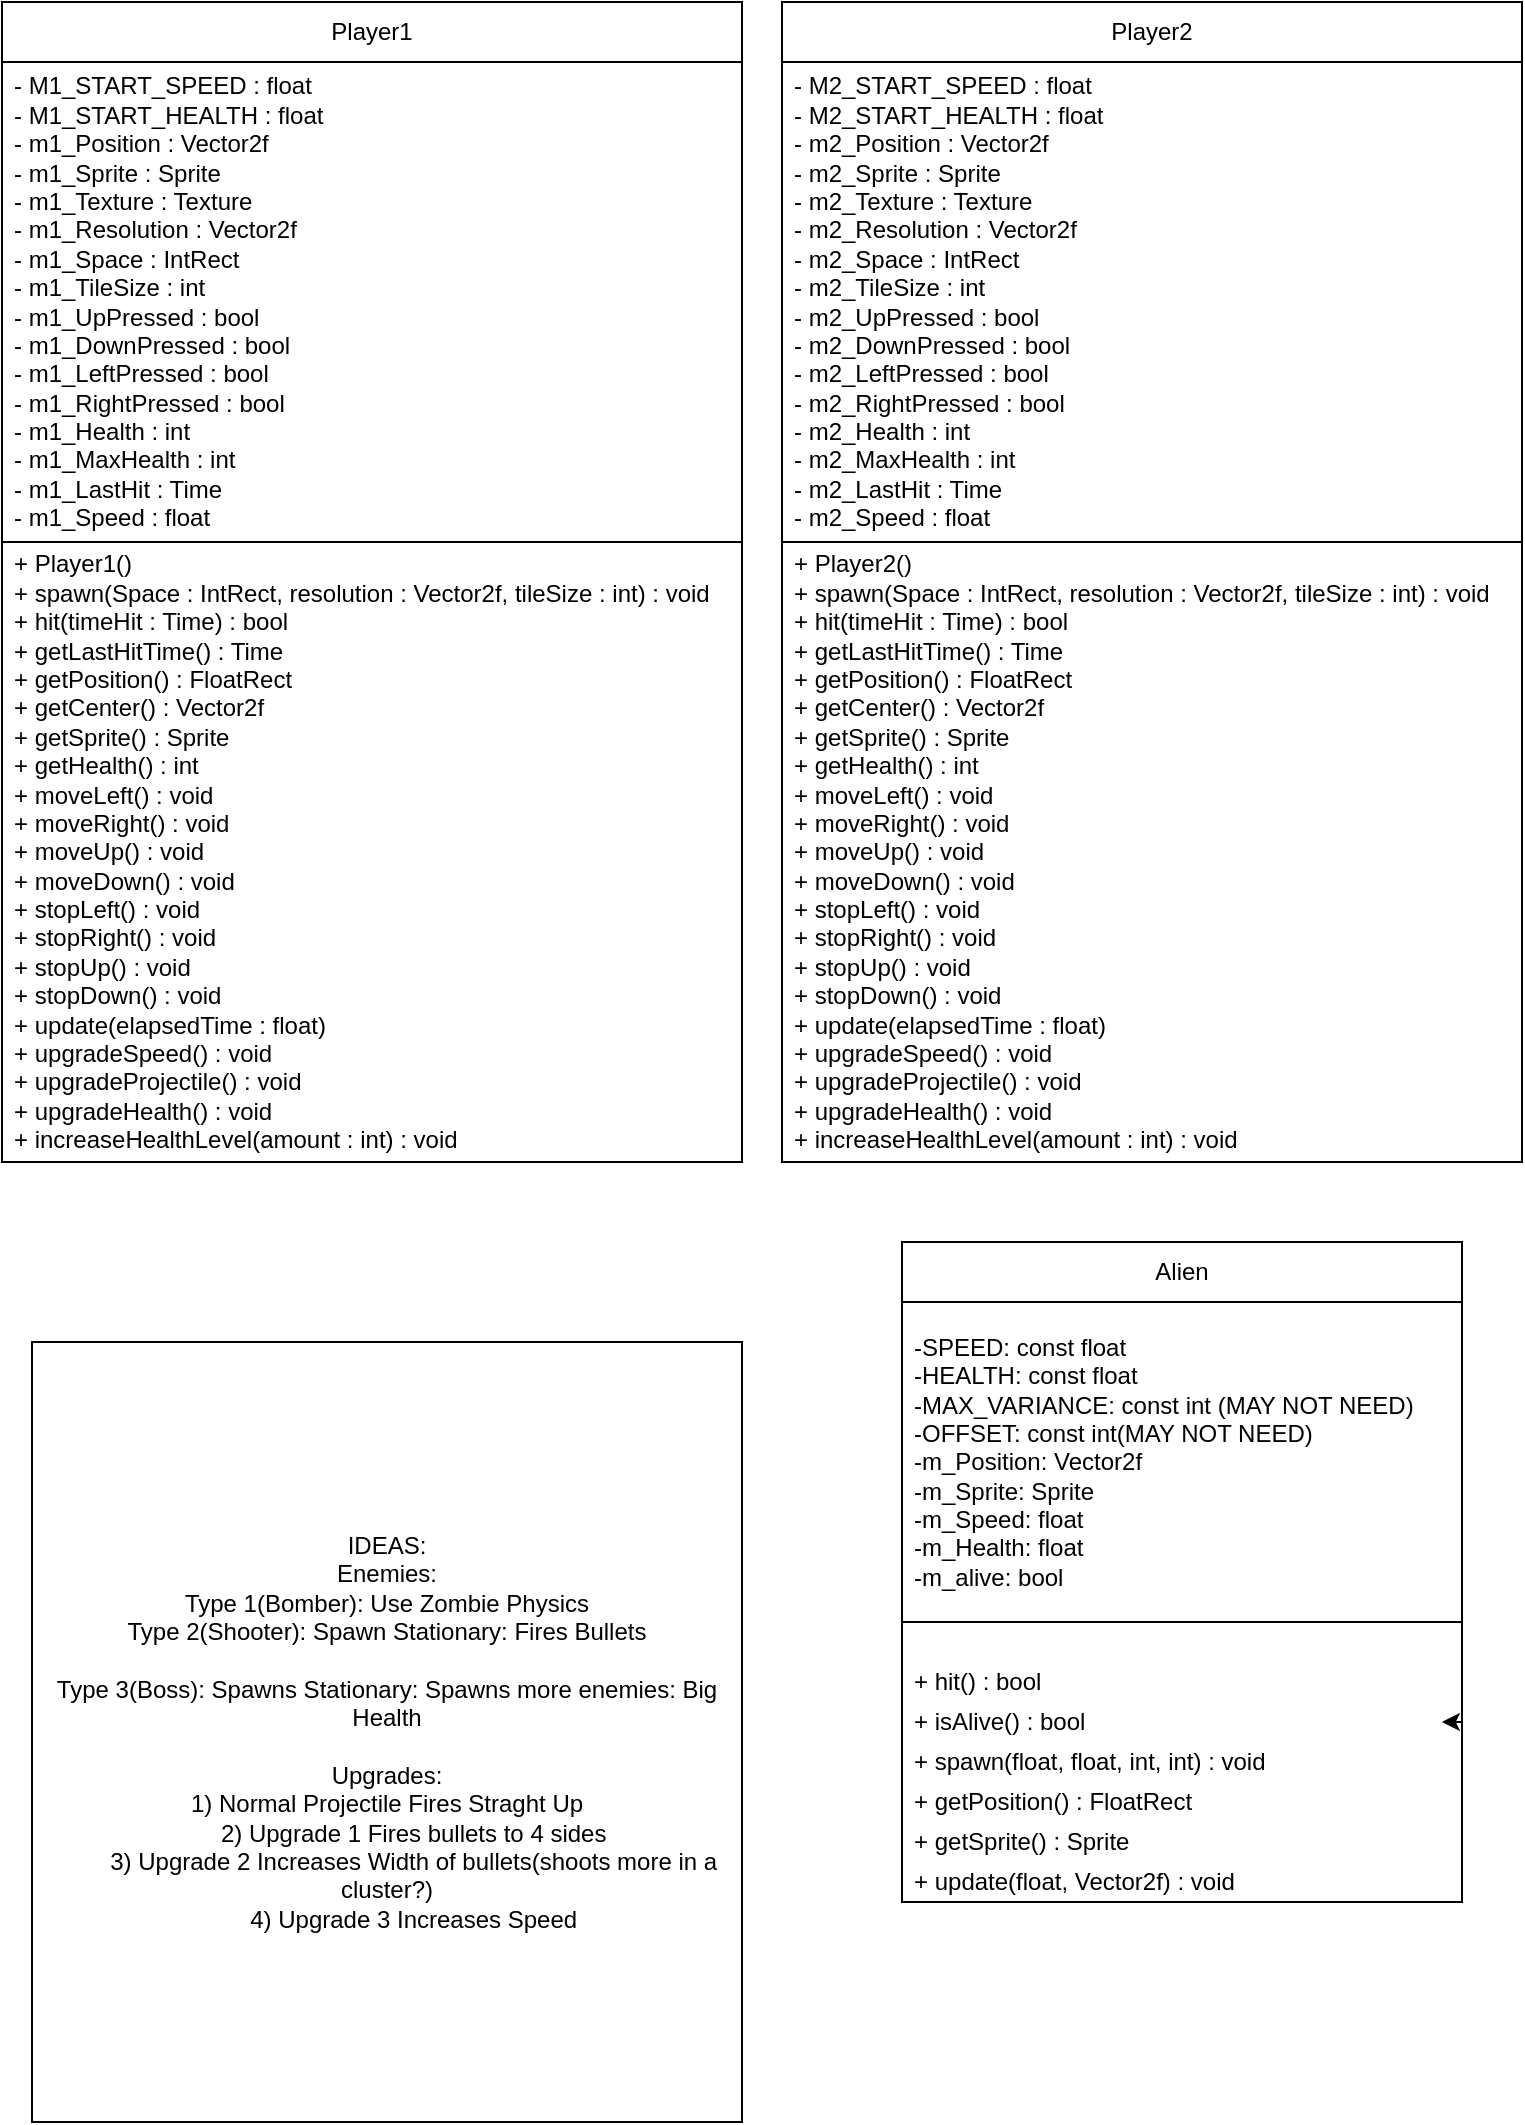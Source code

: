 <mxfile version="20.5.3" type="github">
  <diagram id="C5RBs43oDa-KdzZeNtuy" name="Page-1">
    <mxGraphModel dx="662" dy="1015" grid="1" gridSize="10" guides="1" tooltips="1" connect="1" arrows="1" fold="1" page="1" pageScale="1" pageWidth="827" pageHeight="1169" math="0" shadow="0">
      <root>
        <mxCell id="WIyWlLk6GJQsqaUBKTNV-0" />
        <mxCell id="WIyWlLk6GJQsqaUBKTNV-1" parent="WIyWlLk6GJQsqaUBKTNV-0" />
        <mxCell id="9OKgFe4Zf76vUUmZSUTV-0" value="Player1" style="swimlane;fontStyle=0;childLayout=stackLayout;horizontal=1;startSize=30;horizontalStack=0;resizeParent=1;resizeParentMax=0;resizeLast=0;collapsible=1;marginBottom=0;whiteSpace=wrap;html=1;" vertex="1" parent="WIyWlLk6GJQsqaUBKTNV-1">
          <mxGeometry x="20" y="30" width="370" height="580" as="geometry" />
        </mxCell>
        <mxCell id="9OKgFe4Zf76vUUmZSUTV-9" value="- M1_START_SPEED : float&lt;br&gt;- M1_START_HEALTH : float&lt;br&gt;- m1_Position : Vector2f&lt;br&gt;- m1_Sprite : Sprite&lt;br&gt;- m1_Texture : Texture&lt;br&gt;- m1_Resolution : Vector2f&lt;br&gt;- m1_Space : IntRect&lt;br&gt;- m1_TileSize : int&lt;br&gt;- m1_UpPressed : bool&lt;br&gt;- m1_DownPressed : bool&lt;br&gt;- m1_LeftPressed : bool&lt;br&gt;- m1_RightPressed : bool&lt;br&gt;- m1_Health : int&lt;br&gt;- m1_MaxHealth : int&lt;br&gt;- m1_LastHit : Time&lt;br&gt;- m1_Speed : float" style="text;strokeColor=default;fillColor=none;align=left;verticalAlign=middle;spacingLeft=4;spacingRight=4;overflow=hidden;points=[[0,0.5],[1,0.5]];portConstraint=eastwest;rotatable=0;whiteSpace=wrap;html=1;" vertex="1" parent="9OKgFe4Zf76vUUmZSUTV-0">
          <mxGeometry y="30" width="370" height="240" as="geometry" />
        </mxCell>
        <mxCell id="9OKgFe4Zf76vUUmZSUTV-1" value="+ Player1()&lt;br&gt;+ spawn(Space : IntRect, resolution : Vector2f, tileSize : int) : void&lt;br&gt;+ hit(timeHit : Time) : bool&lt;br&gt;+ getLastHitTime() : Time&lt;br&gt;+ getPosition() : FloatRect&lt;br&gt;+ getCenter() : Vector2f&lt;br&gt;+ getSprite() : Sprite&lt;br&gt;+ getHealth() : int&lt;br&gt;+ moveLeft() : void&lt;br&gt;+ moveRight() : void&lt;br&gt;+ moveUp() : void&lt;br&gt;+ moveDown() : void&lt;br&gt;+ stopLeft() : void&lt;br&gt;+ stopRight() : void&lt;br&gt;+ stopUp() : void&lt;br&gt;+ stopDown() : void&lt;br&gt;+ update(elapsedTime : float)&lt;br&gt;+ upgradeSpeed() : void&lt;br&gt;+ upgradeProjectile() : void&lt;br&gt;+ upgradeHealth() : void&lt;br&gt;+ increaseHealthLevel(amount : int) : void&amp;nbsp;" style="text;strokeColor=none;fillColor=none;align=left;verticalAlign=middle;spacingLeft=4;spacingRight=4;overflow=hidden;points=[[0,0.5],[1,0.5]];portConstraint=eastwest;rotatable=0;whiteSpace=wrap;html=1;" vertex="1" parent="9OKgFe4Zf76vUUmZSUTV-0">
          <mxGeometry y="270" width="370" height="310" as="geometry" />
        </mxCell>
        <mxCell id="j7B_bJ2AB_xZnDSFL6e8-0" value="Alien" style="swimlane;fontStyle=0;childLayout=stackLayout;horizontal=1;startSize=30;horizontalStack=0;resizeParent=1;resizeParentMax=0;resizeLast=0;collapsible=1;marginBottom=0;whiteSpace=wrap;html=1;" vertex="1" parent="WIyWlLk6GJQsqaUBKTNV-1">
          <mxGeometry x="470" y="650" width="280" height="330" as="geometry" />
        </mxCell>
        <mxCell id="j7B_bJ2AB_xZnDSFL6e8-1" value="-SPEED: const float&lt;br&gt;-HEALTH: const float&lt;br&gt;-MAX_VARIANCE: const int (MAY NOT NEED)&lt;br&gt;-OFFSET: const int(MAY NOT NEED)&lt;br&gt;-m_Position: Vector2f&lt;br&gt;-m_Sprite: Sprite&lt;br&gt;-m_Speed: float&lt;br&gt;-m_Health: float&lt;br&gt;-m_alive: bool" style="text;strokeColor=default;fillColor=none;align=left;verticalAlign=middle;spacingLeft=4;spacingRight=4;overflow=hidden;points=[[0,0.5],[1,0.5]];portConstraint=eastwest;rotatable=0;whiteSpace=wrap;html=1;" vertex="1" parent="j7B_bJ2AB_xZnDSFL6e8-0">
          <mxGeometry y="30" width="280" height="160" as="geometry" />
        </mxCell>
        <mxCell id="j7B_bJ2AB_xZnDSFL6e8-32" value="" style="text;strokeColor=none;fillColor=none;align=left;verticalAlign=middle;spacingLeft=4;spacingRight=4;overflow=hidden;points=[[0,0.5],[1,0.5]];portConstraint=eastwest;rotatable=0;whiteSpace=wrap;html=1;" vertex="1" parent="j7B_bJ2AB_xZnDSFL6e8-0">
          <mxGeometry y="190" width="280" height="20" as="geometry" />
        </mxCell>
        <mxCell id="j7B_bJ2AB_xZnDSFL6e8-2" value="+ hit() : bool" style="text;strokeColor=none;fillColor=none;align=left;verticalAlign=middle;spacingLeft=4;spacingRight=4;overflow=hidden;points=[[0,0.5],[1,0.5]];portConstraint=eastwest;rotatable=0;whiteSpace=wrap;html=1;" vertex="1" parent="j7B_bJ2AB_xZnDSFL6e8-0">
          <mxGeometry y="210" width="280" height="20" as="geometry" />
        </mxCell>
        <mxCell id="j7B_bJ2AB_xZnDSFL6e8-3" value="+ isAlive() : bool" style="text;strokeColor=none;fillColor=none;align=left;verticalAlign=middle;spacingLeft=4;spacingRight=4;overflow=hidden;points=[[0,0.5],[1,0.5]];portConstraint=eastwest;rotatable=0;whiteSpace=wrap;html=1;" vertex="1" parent="j7B_bJ2AB_xZnDSFL6e8-0">
          <mxGeometry y="230" width="280" height="20" as="geometry" />
        </mxCell>
        <mxCell id="j7B_bJ2AB_xZnDSFL6e8-4" value="+ spawn(float, float, int, int) : void" style="text;strokeColor=none;fillColor=none;align=left;verticalAlign=middle;spacingLeft=4;spacingRight=4;overflow=hidden;points=[[0,0.5],[1,0.5]];portConstraint=eastwest;rotatable=0;whiteSpace=wrap;html=1;" vertex="1" parent="j7B_bJ2AB_xZnDSFL6e8-0">
          <mxGeometry y="250" width="280" height="20" as="geometry" />
        </mxCell>
        <mxCell id="j7B_bJ2AB_xZnDSFL6e8-5" value="+ getPosition() : FloatRect" style="text;strokeColor=none;fillColor=none;align=left;verticalAlign=middle;spacingLeft=4;spacingRight=4;overflow=hidden;points=[[0,0.5],[1,0.5]];portConstraint=eastwest;rotatable=0;whiteSpace=wrap;html=1;" vertex="1" parent="j7B_bJ2AB_xZnDSFL6e8-0">
          <mxGeometry y="270" width="280" height="20" as="geometry" />
        </mxCell>
        <mxCell id="j7B_bJ2AB_xZnDSFL6e8-6" value="+ getSprite() : Sprite" style="text;strokeColor=none;fillColor=none;align=left;verticalAlign=middle;spacingLeft=4;spacingRight=4;overflow=hidden;points=[[0,0.5],[1,0.5]];portConstraint=eastwest;rotatable=0;whiteSpace=wrap;html=1;" vertex="1" parent="j7B_bJ2AB_xZnDSFL6e8-0">
          <mxGeometry y="290" width="280" height="20" as="geometry" />
        </mxCell>
        <mxCell id="j7B_bJ2AB_xZnDSFL6e8-7" value="+ update(float, Vector2f) : void" style="text;strokeColor=none;fillColor=none;align=left;verticalAlign=middle;spacingLeft=4;spacingRight=4;overflow=hidden;points=[[0,0.5],[1,0.5]];portConstraint=eastwest;rotatable=0;whiteSpace=wrap;html=1;" vertex="1" parent="j7B_bJ2AB_xZnDSFL6e8-0">
          <mxGeometry y="310" width="280" height="20" as="geometry" />
        </mxCell>
        <mxCell id="j7B_bJ2AB_xZnDSFL6e8-12" style="edgeStyle=orthogonalEdgeStyle;rounded=0;orthogonalLoop=1;jettySize=auto;html=1;exitX=1;exitY=0.5;exitDx=0;exitDy=0;entryX=0.964;entryY=0.5;entryDx=0;entryDy=0;entryPerimeter=0;" edge="1" parent="j7B_bJ2AB_xZnDSFL6e8-0" source="j7B_bJ2AB_xZnDSFL6e8-3" target="j7B_bJ2AB_xZnDSFL6e8-3">
          <mxGeometry relative="1" as="geometry" />
        </mxCell>
        <mxCell id="9OKgFe4Zf76vUUmZSUTV-14" value="Player2" style="swimlane;fontStyle=0;childLayout=stackLayout;horizontal=1;startSize=30;horizontalStack=0;resizeParent=1;resizeParentMax=0;resizeLast=0;collapsible=1;marginBottom=0;whiteSpace=wrap;html=1;" vertex="1" parent="WIyWlLk6GJQsqaUBKTNV-1">
          <mxGeometry x="410" y="30" width="370" height="580" as="geometry" />
        </mxCell>
        <mxCell id="9OKgFe4Zf76vUUmZSUTV-15" value="- M2_START_SPEED : float&lt;br&gt;- M2_START_HEALTH : float&lt;br&gt;- m2_Position : Vector2f&lt;br&gt;- m2_Sprite : Sprite&lt;br&gt;- m2_Texture : Texture&lt;br&gt;- m2_Resolution : Vector2f&lt;br&gt;- m2_Space : IntRect&lt;br&gt;- m2_TileSize : int&lt;br&gt;- m2_UpPressed : bool&lt;br&gt;- m2_DownPressed : bool&lt;br&gt;- m2_LeftPressed : bool&lt;br&gt;- m2_RightPressed : bool&lt;br&gt;- m2_Health : int&lt;br&gt;- m2_MaxHealth : int&lt;br&gt;- m2_LastHit : Time&lt;br&gt;- m2_Speed : float" style="text;strokeColor=default;fillColor=none;align=left;verticalAlign=middle;spacingLeft=4;spacingRight=4;overflow=hidden;points=[[0,0.5],[1,0.5]];portConstraint=eastwest;rotatable=0;whiteSpace=wrap;html=1;" vertex="1" parent="9OKgFe4Zf76vUUmZSUTV-14">
          <mxGeometry y="30" width="370" height="240" as="geometry" />
        </mxCell>
        <mxCell id="9OKgFe4Zf76vUUmZSUTV-16" value="+ Player2()&lt;br&gt;+ spawn(Space : IntRect, resolution : Vector2f, tileSize : int) : void&lt;br&gt;+ hit(timeHit : Time) : bool&lt;br&gt;+ getLastHitTime() : Time&lt;br&gt;+ getPosition() : FloatRect&lt;br&gt;+ getCenter() : Vector2f&lt;br&gt;+ getSprite() : Sprite&lt;br&gt;+ getHealth() : int&lt;br&gt;+ moveLeft() : void&lt;br&gt;+ moveRight() : void&lt;br&gt;+ moveUp() : void&lt;br&gt;+ moveDown() : void&lt;br&gt;+ stopLeft() : void&lt;br&gt;+ stopRight() : void&lt;br&gt;+ stopUp() : void&lt;br&gt;+ stopDown() : void&lt;br&gt;+ update(elapsedTime : float)&lt;br&gt;+ upgradeSpeed() : void&lt;br&gt;+ upgradeProjectile() : void&lt;br&gt;+ upgradeHealth() : void&lt;br&gt;+ increaseHealthLevel(amount : int) : void&amp;nbsp;" style="text;strokeColor=none;fillColor=none;align=left;verticalAlign=middle;spacingLeft=4;spacingRight=4;overflow=hidden;points=[[0,0.5],[1,0.5]];portConstraint=eastwest;rotatable=0;whiteSpace=wrap;html=1;" vertex="1" parent="9OKgFe4Zf76vUUmZSUTV-14">
          <mxGeometry y="270" width="370" height="310" as="geometry" />
        </mxCell>
        <mxCell id="VuMtxcD2O4Nq4D9HDys2-1" value="&lt;div&gt;IDEAS:&lt;/div&gt;&lt;div&gt;Enemies:&lt;/div&gt;&lt;div&gt;Type 1(Bomber): Use Zombie Physics&lt;/div&gt;&lt;div&gt;Type 2(Shooter): Spawn Stationary: Fires Bullets&lt;/div&gt;&lt;div&gt;&lt;br&gt;&lt;/div&gt;&lt;div&gt;Type 3(Boss): Spawns Stationary: Spawns more enemies: Big Health&lt;/div&gt;&lt;div&gt;&lt;br&gt;&lt;/div&gt;&lt;div&gt;Upgrades:&lt;/div&gt;&lt;div&gt;&lt;span style=&quot;&quot;&gt; &lt;/span&gt;1) Normal Projectile Fires Straght Up&lt;/div&gt;&lt;div&gt;&amp;nbsp; &amp;nbsp; &amp;nbsp; &amp;nbsp; 2) Upgrade 1 Fires bullets to 4 sides&lt;/div&gt;&lt;div&gt;&amp;nbsp; &amp;nbsp; &amp;nbsp; &amp;nbsp; 3) Upgrade 2 Increases Width of bullets(shoots more in a cluster?)&lt;/div&gt;&lt;div&gt;&amp;nbsp; &amp;nbsp; &amp;nbsp; &amp;nbsp; 4) Upgrade 3 Increases Speed&lt;/div&gt;" style="text;html=1;strokeColor=default;fillColor=none;align=center;verticalAlign=middle;whiteSpace=wrap;rounded=0;" vertex="1" parent="WIyWlLk6GJQsqaUBKTNV-1">
          <mxGeometry x="35" y="700" width="355" height="390" as="geometry" />
        </mxCell>
      </root>
    </mxGraphModel>
  </diagram>
</mxfile>
